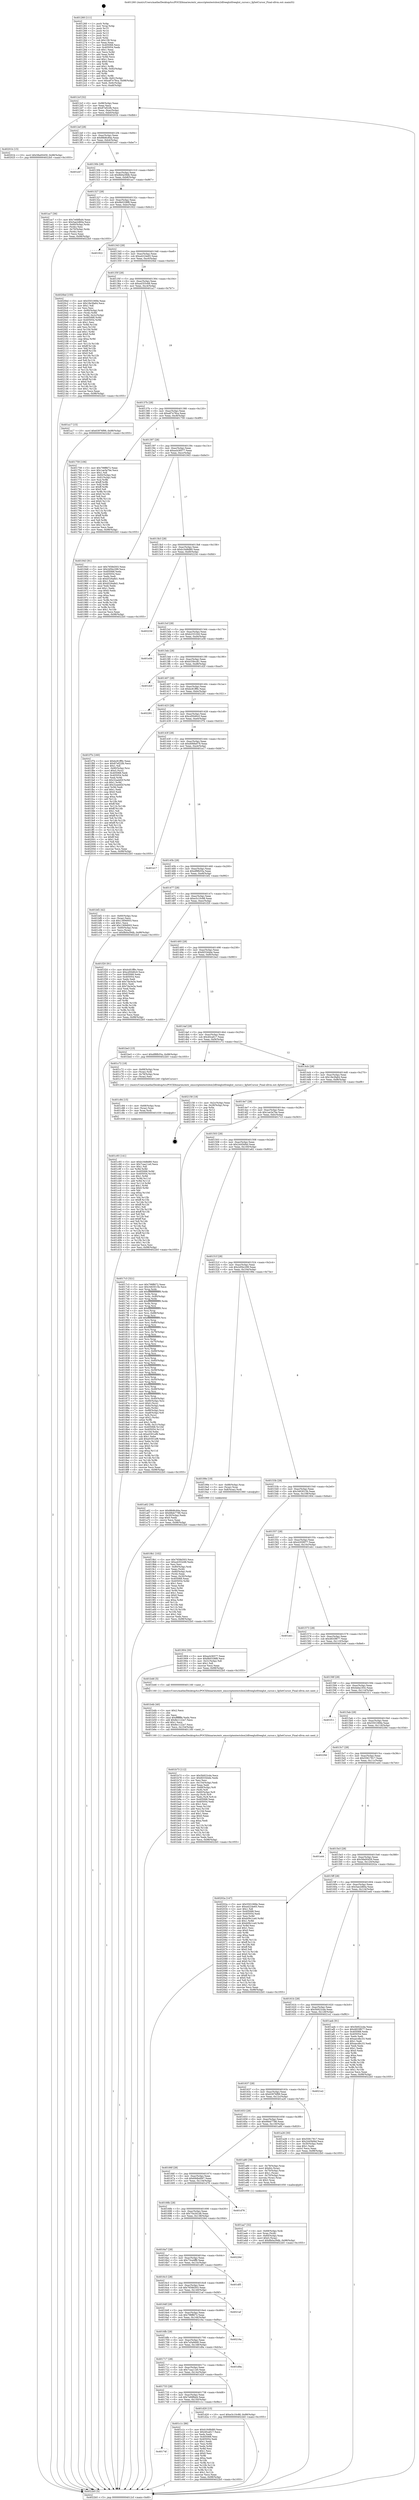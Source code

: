 digraph "0x401260" {
  label = "0x401260 (/mnt/c/Users/mathe/Desktop/tcc/POCII/binaries/extr_emscriptentestsbox2dfreeglutfreeglut_cursor.c_fgSetCursor_Final-ollvm.out::main(0))"
  labelloc = "t"
  node[shape=record]

  Entry [label="",width=0.3,height=0.3,shape=circle,fillcolor=black,style=filled]
  "0x4012cf" [label="{
     0x4012cf [32]\l
     | [instrs]\l
     &nbsp;&nbsp;0x4012cf \<+6\>: mov -0x98(%rbp),%eax\l
     &nbsp;&nbsp;0x4012d5 \<+2\>: mov %eax,%ecx\l
     &nbsp;&nbsp;0x4012d7 \<+6\>: sub $0x87ef22fb,%ecx\l
     &nbsp;&nbsp;0x4012dd \<+6\>: mov %eax,-0xac(%rbp)\l
     &nbsp;&nbsp;0x4012e3 \<+6\>: mov %ecx,-0xb0(%rbp)\l
     &nbsp;&nbsp;0x4012e9 \<+6\>: je 000000000040201b \<main+0xdbb\>\l
  }"]
  "0x40201b" [label="{
     0x40201b [15]\l
     | [instrs]\l
     &nbsp;&nbsp;0x40201b \<+10\>: movl $0x58a00459,-0x98(%rbp)\l
     &nbsp;&nbsp;0x402025 \<+5\>: jmp 00000000004022b5 \<main+0x1055\>\l
  }"]
  "0x4012ef" [label="{
     0x4012ef [28]\l
     | [instrs]\l
     &nbsp;&nbsp;0x4012ef \<+5\>: jmp 00000000004012f4 \<main+0x94\>\l
     &nbsp;&nbsp;0x4012f4 \<+6\>: mov -0xac(%rbp),%eax\l
     &nbsp;&nbsp;0x4012fa \<+5\>: sub $0x88d6c84a,%eax\l
     &nbsp;&nbsp;0x4012ff \<+6\>: mov %eax,-0xb4(%rbp)\l
     &nbsp;&nbsp;0x401305 \<+6\>: je 0000000000401e47 \<main+0xbe7\>\l
  }"]
  Exit [label="",width=0.3,height=0.3,shape=circle,fillcolor=black,style=filled,peripheries=2]
  "0x401e47" [label="{
     0x401e47\l
  }", style=dashed]
  "0x40130b" [label="{
     0x40130b [28]\l
     | [instrs]\l
     &nbsp;&nbsp;0x40130b \<+5\>: jmp 0000000000401310 \<main+0xb0\>\l
     &nbsp;&nbsp;0x401310 \<+6\>: mov -0xac(%rbp),%eax\l
     &nbsp;&nbsp;0x401316 \<+5\>: sub $0x8b0a39db,%eax\l
     &nbsp;&nbsp;0x40131b \<+6\>: mov %eax,-0xb8(%rbp)\l
     &nbsp;&nbsp;0x401321 \<+6\>: je 0000000000401ac7 \<main+0x867\>\l
  }"]
  "0x401c93" [label="{
     0x401c93 [141]\l
     | [instrs]\l
     &nbsp;&nbsp;0x401c93 \<+5\>: mov $0xb16d8d80,%esi\l
     &nbsp;&nbsp;0x401c98 \<+5\>: mov $0x7caa11e0,%ecx\l
     &nbsp;&nbsp;0x401c9d \<+2\>: mov $0x1,%dl\l
     &nbsp;&nbsp;0x401c9f \<+3\>: xor %r8d,%r8d\l
     &nbsp;&nbsp;0x401ca2 \<+8\>: mov 0x405068,%r9d\l
     &nbsp;&nbsp;0x401caa \<+8\>: mov 0x405054,%r10d\l
     &nbsp;&nbsp;0x401cb2 \<+4\>: sub $0x1,%r8d\l
     &nbsp;&nbsp;0x401cb6 \<+3\>: mov %r9d,%r11d\l
     &nbsp;&nbsp;0x401cb9 \<+3\>: add %r8d,%r11d\l
     &nbsp;&nbsp;0x401cbc \<+4\>: imul %r11d,%r9d\l
     &nbsp;&nbsp;0x401cc0 \<+4\>: and $0x1,%r9d\l
     &nbsp;&nbsp;0x401cc4 \<+4\>: cmp $0x0,%r9d\l
     &nbsp;&nbsp;0x401cc8 \<+3\>: sete %bl\l
     &nbsp;&nbsp;0x401ccb \<+4\>: cmp $0xa,%r10d\l
     &nbsp;&nbsp;0x401ccf \<+4\>: setl %r14b\l
     &nbsp;&nbsp;0x401cd3 \<+3\>: mov %bl,%r15b\l
     &nbsp;&nbsp;0x401cd6 \<+4\>: xor $0xff,%r15b\l
     &nbsp;&nbsp;0x401cda \<+3\>: mov %r14b,%r12b\l
     &nbsp;&nbsp;0x401cdd \<+4\>: xor $0xff,%r12b\l
     &nbsp;&nbsp;0x401ce1 \<+3\>: xor $0x1,%dl\l
     &nbsp;&nbsp;0x401ce4 \<+3\>: mov %r15b,%r13b\l
     &nbsp;&nbsp;0x401ce7 \<+4\>: and $0xff,%r13b\l
     &nbsp;&nbsp;0x401ceb \<+2\>: and %dl,%bl\l
     &nbsp;&nbsp;0x401ced \<+3\>: mov %r12b,%al\l
     &nbsp;&nbsp;0x401cf0 \<+2\>: and $0xff,%al\l
     &nbsp;&nbsp;0x401cf2 \<+3\>: and %dl,%r14b\l
     &nbsp;&nbsp;0x401cf5 \<+3\>: or %bl,%r13b\l
     &nbsp;&nbsp;0x401cf8 \<+3\>: or %r14b,%al\l
     &nbsp;&nbsp;0x401cfb \<+3\>: xor %al,%r13b\l
     &nbsp;&nbsp;0x401cfe \<+3\>: or %r12b,%r15b\l
     &nbsp;&nbsp;0x401d01 \<+4\>: xor $0xff,%r15b\l
     &nbsp;&nbsp;0x401d05 \<+3\>: or $0x1,%dl\l
     &nbsp;&nbsp;0x401d08 \<+3\>: and %dl,%r15b\l
     &nbsp;&nbsp;0x401d0b \<+3\>: or %r15b,%r13b\l
     &nbsp;&nbsp;0x401d0e \<+4\>: test $0x1,%r13b\l
     &nbsp;&nbsp;0x401d12 \<+3\>: cmovne %ecx,%esi\l
     &nbsp;&nbsp;0x401d15 \<+6\>: mov %esi,-0x98(%rbp)\l
     &nbsp;&nbsp;0x401d1b \<+5\>: jmp 00000000004022b5 \<main+0x1055\>\l
  }"]
  "0x401ac7" [label="{
     0x401ac7 [36]\l
     | [instrs]\l
     &nbsp;&nbsp;0x401ac7 \<+5\>: mov $0x7e68fbd4,%eax\l
     &nbsp;&nbsp;0x401acc \<+5\>: mov $0x5ae2d60a,%ecx\l
     &nbsp;&nbsp;0x401ad1 \<+4\>: mov -0x60(%rbp),%rdx\l
     &nbsp;&nbsp;0x401ad5 \<+2\>: mov (%rdx),%esi\l
     &nbsp;&nbsp;0x401ad7 \<+4\>: mov -0x70(%rbp),%rdx\l
     &nbsp;&nbsp;0x401adb \<+2\>: cmp (%rdx),%esi\l
     &nbsp;&nbsp;0x401add \<+3\>: cmovl %ecx,%eax\l
     &nbsp;&nbsp;0x401ae0 \<+6\>: mov %eax,-0x98(%rbp)\l
     &nbsp;&nbsp;0x401ae6 \<+5\>: jmp 00000000004022b5 \<main+0x1055\>\l
  }"]
  "0x401327" [label="{
     0x401327 [28]\l
     | [instrs]\l
     &nbsp;&nbsp;0x401327 \<+5\>: jmp 000000000040132c \<main+0xcc\>\l
     &nbsp;&nbsp;0x40132c \<+6\>: mov -0xac(%rbp),%eax\l
     &nbsp;&nbsp;0x401332 \<+5\>: sub $0x9b0338f8,%eax\l
     &nbsp;&nbsp;0x401337 \<+6\>: mov %eax,-0xbc(%rbp)\l
     &nbsp;&nbsp;0x40133d \<+6\>: je 0000000000401922 \<main+0x6c2\>\l
  }"]
  "0x401c84" [label="{
     0x401c84 [15]\l
     | [instrs]\l
     &nbsp;&nbsp;0x401c84 \<+4\>: mov -0x68(%rbp),%rax\l
     &nbsp;&nbsp;0x401c88 \<+3\>: mov (%rax),%rax\l
     &nbsp;&nbsp;0x401c8b \<+3\>: mov %rax,%rdi\l
     &nbsp;&nbsp;0x401c8e \<+5\>: call 0000000000401030 \<free@plt\>\l
     | [calls]\l
     &nbsp;&nbsp;0x401030 \{1\} (unknown)\l
  }"]
  "0x401922" [label="{
     0x401922\l
  }", style=dashed]
  "0x401343" [label="{
     0x401343 [28]\l
     | [instrs]\l
     &nbsp;&nbsp;0x401343 \<+5\>: jmp 0000000000401348 \<main+0xe8\>\l
     &nbsp;&nbsp;0x401348 \<+6\>: mov -0xac(%rbp),%eax\l
     &nbsp;&nbsp;0x40134e \<+5\>: sub $0xa4224e65,%eax\l
     &nbsp;&nbsp;0x401353 \<+6\>: mov %eax,-0xc0(%rbp)\l
     &nbsp;&nbsp;0x401359 \<+6\>: je 00000000004020bd \<main+0xe5d\>\l
  }"]
  "0x40174f" [label="{
     0x40174f\l
  }", style=dashed]
  "0x4020bd" [label="{
     0x4020bd [155]\l
     | [instrs]\l
     &nbsp;&nbsp;0x4020bd \<+5\>: mov $0x5501069e,%eax\l
     &nbsp;&nbsp;0x4020c2 \<+5\>: mov $0x18e3fa64,%ecx\l
     &nbsp;&nbsp;0x4020c7 \<+2\>: mov $0x1,%dl\l
     &nbsp;&nbsp;0x4020c9 \<+2\>: xor %esi,%esi\l
     &nbsp;&nbsp;0x4020cb \<+7\>: mov -0x90(%rbp),%rdi\l
     &nbsp;&nbsp;0x4020d2 \<+3\>: mov (%rdi),%r8d\l
     &nbsp;&nbsp;0x4020d5 \<+4\>: mov %r8d,-0x2c(%rbp)\l
     &nbsp;&nbsp;0x4020d9 \<+8\>: mov 0x405068,%r8d\l
     &nbsp;&nbsp;0x4020e1 \<+8\>: mov 0x405054,%r9d\l
     &nbsp;&nbsp;0x4020e9 \<+3\>: sub $0x1,%esi\l
     &nbsp;&nbsp;0x4020ec \<+3\>: mov %r8d,%r10d\l
     &nbsp;&nbsp;0x4020ef \<+3\>: add %esi,%r10d\l
     &nbsp;&nbsp;0x4020f2 \<+4\>: imul %r10d,%r8d\l
     &nbsp;&nbsp;0x4020f6 \<+4\>: and $0x1,%r8d\l
     &nbsp;&nbsp;0x4020fa \<+4\>: cmp $0x0,%r8d\l
     &nbsp;&nbsp;0x4020fe \<+4\>: sete %r11b\l
     &nbsp;&nbsp;0x402102 \<+4\>: cmp $0xa,%r9d\l
     &nbsp;&nbsp;0x402106 \<+3\>: setl %bl\l
     &nbsp;&nbsp;0x402109 \<+3\>: mov %r11b,%r14b\l
     &nbsp;&nbsp;0x40210c \<+4\>: xor $0xff,%r14b\l
     &nbsp;&nbsp;0x402110 \<+3\>: mov %bl,%r15b\l
     &nbsp;&nbsp;0x402113 \<+4\>: xor $0xff,%r15b\l
     &nbsp;&nbsp;0x402117 \<+3\>: xor $0x0,%dl\l
     &nbsp;&nbsp;0x40211a \<+3\>: mov %r14b,%r12b\l
     &nbsp;&nbsp;0x40211d \<+4\>: and $0x0,%r12b\l
     &nbsp;&nbsp;0x402121 \<+3\>: and %dl,%r11b\l
     &nbsp;&nbsp;0x402124 \<+3\>: mov %r15b,%r13b\l
     &nbsp;&nbsp;0x402127 \<+4\>: and $0x0,%r13b\l
     &nbsp;&nbsp;0x40212b \<+2\>: and %dl,%bl\l
     &nbsp;&nbsp;0x40212d \<+3\>: or %r11b,%r12b\l
     &nbsp;&nbsp;0x402130 \<+3\>: or %bl,%r13b\l
     &nbsp;&nbsp;0x402133 \<+3\>: xor %r13b,%r12b\l
     &nbsp;&nbsp;0x402136 \<+3\>: or %r15b,%r14b\l
     &nbsp;&nbsp;0x402139 \<+4\>: xor $0xff,%r14b\l
     &nbsp;&nbsp;0x40213d \<+3\>: or $0x0,%dl\l
     &nbsp;&nbsp;0x402140 \<+3\>: and %dl,%r14b\l
     &nbsp;&nbsp;0x402143 \<+3\>: or %r14b,%r12b\l
     &nbsp;&nbsp;0x402146 \<+4\>: test $0x1,%r12b\l
     &nbsp;&nbsp;0x40214a \<+3\>: cmovne %ecx,%eax\l
     &nbsp;&nbsp;0x40214d \<+6\>: mov %eax,-0x98(%rbp)\l
     &nbsp;&nbsp;0x402153 \<+5\>: jmp 00000000004022b5 \<main+0x1055\>\l
  }"]
  "0x40135f" [label="{
     0x40135f [28]\l
     | [instrs]\l
     &nbsp;&nbsp;0x40135f \<+5\>: jmp 0000000000401364 \<main+0x104\>\l
     &nbsp;&nbsp;0x401364 \<+6\>: mov -0xac(%rbp),%eax\l
     &nbsp;&nbsp;0x40136a \<+5\>: sub $0xa4353c68,%eax\l
     &nbsp;&nbsp;0x40136f \<+6\>: mov %eax,-0xc4(%rbp)\l
     &nbsp;&nbsp;0x401375 \<+6\>: je 0000000000401a17 \<main+0x7b7\>\l
  }"]
  "0x401c1c" [label="{
     0x401c1c [86]\l
     | [instrs]\l
     &nbsp;&nbsp;0x401c1c \<+5\>: mov $0xb16d8d80,%eax\l
     &nbsp;&nbsp;0x401c21 \<+5\>: mov $0x40ca617,%ecx\l
     &nbsp;&nbsp;0x401c26 \<+2\>: xor %edx,%edx\l
     &nbsp;&nbsp;0x401c28 \<+7\>: mov 0x405068,%esi\l
     &nbsp;&nbsp;0x401c2f \<+7\>: mov 0x405054,%edi\l
     &nbsp;&nbsp;0x401c36 \<+3\>: sub $0x1,%edx\l
     &nbsp;&nbsp;0x401c39 \<+3\>: mov %esi,%r8d\l
     &nbsp;&nbsp;0x401c3c \<+3\>: add %edx,%r8d\l
     &nbsp;&nbsp;0x401c3f \<+4\>: imul %r8d,%esi\l
     &nbsp;&nbsp;0x401c43 \<+3\>: and $0x1,%esi\l
     &nbsp;&nbsp;0x401c46 \<+3\>: cmp $0x0,%esi\l
     &nbsp;&nbsp;0x401c49 \<+4\>: sete %r9b\l
     &nbsp;&nbsp;0x401c4d \<+3\>: cmp $0xa,%edi\l
     &nbsp;&nbsp;0x401c50 \<+4\>: setl %r10b\l
     &nbsp;&nbsp;0x401c54 \<+3\>: mov %r9b,%r11b\l
     &nbsp;&nbsp;0x401c57 \<+3\>: and %r10b,%r11b\l
     &nbsp;&nbsp;0x401c5a \<+3\>: xor %r10b,%r9b\l
     &nbsp;&nbsp;0x401c5d \<+3\>: or %r9b,%r11b\l
     &nbsp;&nbsp;0x401c60 \<+4\>: test $0x1,%r11b\l
     &nbsp;&nbsp;0x401c64 \<+3\>: cmovne %ecx,%eax\l
     &nbsp;&nbsp;0x401c67 \<+6\>: mov %eax,-0x98(%rbp)\l
     &nbsp;&nbsp;0x401c6d \<+5\>: jmp 00000000004022b5 \<main+0x1055\>\l
  }"]
  "0x401a17" [label="{
     0x401a17 [15]\l
     | [instrs]\l
     &nbsp;&nbsp;0x401a17 \<+10\>: movl $0x63976f99,-0x98(%rbp)\l
     &nbsp;&nbsp;0x401a21 \<+5\>: jmp 00000000004022b5 \<main+0x1055\>\l
  }"]
  "0x40137b" [label="{
     0x40137b [28]\l
     | [instrs]\l
     &nbsp;&nbsp;0x40137b \<+5\>: jmp 0000000000401380 \<main+0x120\>\l
     &nbsp;&nbsp;0x401380 \<+6\>: mov -0xac(%rbp),%eax\l
     &nbsp;&nbsp;0x401386 \<+5\>: sub $0xa87e78ca,%eax\l
     &nbsp;&nbsp;0x40138b \<+6\>: mov %eax,-0xc8(%rbp)\l
     &nbsp;&nbsp;0x401391 \<+6\>: je 0000000000401759 \<main+0x4f9\>\l
  }"]
  "0x401733" [label="{
     0x401733 [28]\l
     | [instrs]\l
     &nbsp;&nbsp;0x401733 \<+5\>: jmp 0000000000401738 \<main+0x4d8\>\l
     &nbsp;&nbsp;0x401738 \<+6\>: mov -0xac(%rbp),%eax\l
     &nbsp;&nbsp;0x40173e \<+5\>: sub $0x7e68fbd4,%eax\l
     &nbsp;&nbsp;0x401743 \<+6\>: mov %eax,-0x150(%rbp)\l
     &nbsp;&nbsp;0x401749 \<+6\>: je 0000000000401c1c \<main+0x9bc\>\l
  }"]
  "0x401759" [label="{
     0x401759 [106]\l
     | [instrs]\l
     &nbsp;&nbsp;0x401759 \<+5\>: mov $0x798ffd72,%eax\l
     &nbsp;&nbsp;0x40175e \<+5\>: mov $0x1ae3a7be,%ecx\l
     &nbsp;&nbsp;0x401763 \<+2\>: mov $0x1,%dl\l
     &nbsp;&nbsp;0x401765 \<+7\>: mov -0x92(%rbp),%sil\l
     &nbsp;&nbsp;0x40176c \<+7\>: mov -0x91(%rbp),%dil\l
     &nbsp;&nbsp;0x401773 \<+3\>: mov %sil,%r8b\l
     &nbsp;&nbsp;0x401776 \<+4\>: xor $0xff,%r8b\l
     &nbsp;&nbsp;0x40177a \<+3\>: mov %dil,%r9b\l
     &nbsp;&nbsp;0x40177d \<+4\>: xor $0xff,%r9b\l
     &nbsp;&nbsp;0x401781 \<+3\>: xor $0x0,%dl\l
     &nbsp;&nbsp;0x401784 \<+3\>: mov %r8b,%r10b\l
     &nbsp;&nbsp;0x401787 \<+4\>: and $0x0,%r10b\l
     &nbsp;&nbsp;0x40178b \<+3\>: and %dl,%sil\l
     &nbsp;&nbsp;0x40178e \<+3\>: mov %r9b,%r11b\l
     &nbsp;&nbsp;0x401791 \<+4\>: and $0x0,%r11b\l
     &nbsp;&nbsp;0x401795 \<+3\>: and %dl,%dil\l
     &nbsp;&nbsp;0x401798 \<+3\>: or %sil,%r10b\l
     &nbsp;&nbsp;0x40179b \<+3\>: or %dil,%r11b\l
     &nbsp;&nbsp;0x40179e \<+3\>: xor %r11b,%r10b\l
     &nbsp;&nbsp;0x4017a1 \<+3\>: or %r9b,%r8b\l
     &nbsp;&nbsp;0x4017a4 \<+4\>: xor $0xff,%r8b\l
     &nbsp;&nbsp;0x4017a8 \<+3\>: or $0x0,%dl\l
     &nbsp;&nbsp;0x4017ab \<+3\>: and %dl,%r8b\l
     &nbsp;&nbsp;0x4017ae \<+3\>: or %r8b,%r10b\l
     &nbsp;&nbsp;0x4017b1 \<+4\>: test $0x1,%r10b\l
     &nbsp;&nbsp;0x4017b5 \<+3\>: cmovne %ecx,%eax\l
     &nbsp;&nbsp;0x4017b8 \<+6\>: mov %eax,-0x98(%rbp)\l
     &nbsp;&nbsp;0x4017be \<+5\>: jmp 00000000004022b5 \<main+0x1055\>\l
  }"]
  "0x401397" [label="{
     0x401397 [28]\l
     | [instrs]\l
     &nbsp;&nbsp;0x401397 \<+5\>: jmp 000000000040139c \<main+0x13c\>\l
     &nbsp;&nbsp;0x40139c \<+6\>: mov -0xac(%rbp),%eax\l
     &nbsp;&nbsp;0x4013a2 \<+5\>: sub $0xacb36577,%eax\l
     &nbsp;&nbsp;0x4013a7 \<+6\>: mov %eax,-0xcc(%rbp)\l
     &nbsp;&nbsp;0x4013ad \<+6\>: je 0000000000401943 \<main+0x6e3\>\l
  }"]
  "0x4022b5" [label="{
     0x4022b5 [5]\l
     | [instrs]\l
     &nbsp;&nbsp;0x4022b5 \<+5\>: jmp 00000000004012cf \<main+0x6f\>\l
  }"]
  "0x401260" [label="{
     0x401260 [111]\l
     | [instrs]\l
     &nbsp;&nbsp;0x401260 \<+1\>: push %rbp\l
     &nbsp;&nbsp;0x401261 \<+3\>: mov %rsp,%rbp\l
     &nbsp;&nbsp;0x401264 \<+2\>: push %r15\l
     &nbsp;&nbsp;0x401266 \<+2\>: push %r14\l
     &nbsp;&nbsp;0x401268 \<+2\>: push %r13\l
     &nbsp;&nbsp;0x40126a \<+2\>: push %r12\l
     &nbsp;&nbsp;0x40126c \<+1\>: push %rbx\l
     &nbsp;&nbsp;0x40126d \<+7\>: sub $0x158,%rsp\l
     &nbsp;&nbsp;0x401274 \<+2\>: xor %eax,%eax\l
     &nbsp;&nbsp;0x401276 \<+7\>: mov 0x405068,%ecx\l
     &nbsp;&nbsp;0x40127d \<+7\>: mov 0x405054,%edx\l
     &nbsp;&nbsp;0x401284 \<+3\>: sub $0x1,%eax\l
     &nbsp;&nbsp;0x401287 \<+3\>: mov %ecx,%r8d\l
     &nbsp;&nbsp;0x40128a \<+3\>: add %eax,%r8d\l
     &nbsp;&nbsp;0x40128d \<+4\>: imul %r8d,%ecx\l
     &nbsp;&nbsp;0x401291 \<+3\>: and $0x1,%ecx\l
     &nbsp;&nbsp;0x401294 \<+3\>: cmp $0x0,%ecx\l
     &nbsp;&nbsp;0x401297 \<+4\>: sete %r9b\l
     &nbsp;&nbsp;0x40129b \<+4\>: and $0x1,%r9b\l
     &nbsp;&nbsp;0x40129f \<+7\>: mov %r9b,-0x92(%rbp)\l
     &nbsp;&nbsp;0x4012a6 \<+3\>: cmp $0xa,%edx\l
     &nbsp;&nbsp;0x4012a9 \<+4\>: setl %r9b\l
     &nbsp;&nbsp;0x4012ad \<+4\>: and $0x1,%r9b\l
     &nbsp;&nbsp;0x4012b1 \<+7\>: mov %r9b,-0x91(%rbp)\l
     &nbsp;&nbsp;0x4012b8 \<+10\>: movl $0xa87e78ca,-0x98(%rbp)\l
     &nbsp;&nbsp;0x4012c2 \<+6\>: mov %edi,-0x9c(%rbp)\l
     &nbsp;&nbsp;0x4012c8 \<+7\>: mov %rsi,-0xa8(%rbp)\l
  }"]
  "0x401d20" [label="{
     0x401d20 [15]\l
     | [instrs]\l
     &nbsp;&nbsp;0x401d20 \<+10\>: movl $0xe3c10c88,-0x98(%rbp)\l
     &nbsp;&nbsp;0x401d2a \<+5\>: jmp 00000000004022b5 \<main+0x1055\>\l
  }"]
  "0x401943" [label="{
     0x401943 [91]\l
     | [instrs]\l
     &nbsp;&nbsp;0x401943 \<+5\>: mov $0x7658d303,%eax\l
     &nbsp;&nbsp;0x401948 \<+5\>: mov $0x2d5bc299,%ecx\l
     &nbsp;&nbsp;0x40194d \<+7\>: mov 0x405068,%edx\l
     &nbsp;&nbsp;0x401954 \<+7\>: mov 0x405054,%esi\l
     &nbsp;&nbsp;0x40195b \<+2\>: mov %edx,%edi\l
     &nbsp;&nbsp;0x40195d \<+6\>: sub $0xb526a8d1,%edi\l
     &nbsp;&nbsp;0x401963 \<+3\>: sub $0x1,%edi\l
     &nbsp;&nbsp;0x401966 \<+6\>: add $0xb526a8d1,%edi\l
     &nbsp;&nbsp;0x40196c \<+3\>: imul %edi,%edx\l
     &nbsp;&nbsp;0x40196f \<+3\>: and $0x1,%edx\l
     &nbsp;&nbsp;0x401972 \<+3\>: cmp $0x0,%edx\l
     &nbsp;&nbsp;0x401975 \<+4\>: sete %r8b\l
     &nbsp;&nbsp;0x401979 \<+3\>: cmp $0xa,%esi\l
     &nbsp;&nbsp;0x40197c \<+4\>: setl %r9b\l
     &nbsp;&nbsp;0x401980 \<+3\>: mov %r8b,%r10b\l
     &nbsp;&nbsp;0x401983 \<+3\>: and %r9b,%r10b\l
     &nbsp;&nbsp;0x401986 \<+3\>: xor %r9b,%r8b\l
     &nbsp;&nbsp;0x401989 \<+3\>: or %r8b,%r10b\l
     &nbsp;&nbsp;0x40198c \<+4\>: test $0x1,%r10b\l
     &nbsp;&nbsp;0x401990 \<+3\>: cmovne %ecx,%eax\l
     &nbsp;&nbsp;0x401993 \<+6\>: mov %eax,-0x98(%rbp)\l
     &nbsp;&nbsp;0x401999 \<+5\>: jmp 00000000004022b5 \<main+0x1055\>\l
  }"]
  "0x4013b3" [label="{
     0x4013b3 [28]\l
     | [instrs]\l
     &nbsp;&nbsp;0x4013b3 \<+5\>: jmp 00000000004013b8 \<main+0x158\>\l
     &nbsp;&nbsp;0x4013b8 \<+6\>: mov -0xac(%rbp),%eax\l
     &nbsp;&nbsp;0x4013be \<+5\>: sub $0xb16d8d80,%eax\l
     &nbsp;&nbsp;0x4013c3 \<+6\>: mov %eax,-0xd0(%rbp)\l
     &nbsp;&nbsp;0x4013c9 \<+6\>: je 000000000040223d \<main+0xfdd\>\l
  }"]
  "0x401717" [label="{
     0x401717 [28]\l
     | [instrs]\l
     &nbsp;&nbsp;0x401717 \<+5\>: jmp 000000000040171c \<main+0x4bc\>\l
     &nbsp;&nbsp;0x40171c \<+6\>: mov -0xac(%rbp),%eax\l
     &nbsp;&nbsp;0x401722 \<+5\>: sub $0x7caa11e0,%eax\l
     &nbsp;&nbsp;0x401727 \<+6\>: mov %eax,-0x14c(%rbp)\l
     &nbsp;&nbsp;0x40172d \<+6\>: je 0000000000401d20 \<main+0xac0\>\l
  }"]
  "0x40223d" [label="{
     0x40223d\l
  }", style=dashed]
  "0x4013cf" [label="{
     0x4013cf [28]\l
     | [instrs]\l
     &nbsp;&nbsp;0x4013cf \<+5\>: jmp 00000000004013d4 \<main+0x174\>\l
     &nbsp;&nbsp;0x4013d4 \<+6\>: mov -0xac(%rbp),%eax\l
     &nbsp;&nbsp;0x4013da \<+5\>: sub $0xb2331fc6,%eax\l
     &nbsp;&nbsp;0x4013df \<+6\>: mov %eax,-0xd4(%rbp)\l
     &nbsp;&nbsp;0x4013e5 \<+6\>: je 0000000000401e56 \<main+0xbf6\>\l
  }"]
  "0x401d9a" [label="{
     0x401d9a\l
  }", style=dashed]
  "0x401e56" [label="{
     0x401e56\l
  }", style=dashed]
  "0x4013eb" [label="{
     0x4013eb [28]\l
     | [instrs]\l
     &nbsp;&nbsp;0x4013eb \<+5\>: jmp 00000000004013f0 \<main+0x190\>\l
     &nbsp;&nbsp;0x4013f0 \<+6\>: mov -0xac(%rbp),%eax\l
     &nbsp;&nbsp;0x4013f6 \<+5\>: sub $0xb339cc81,%eax\l
     &nbsp;&nbsp;0x4013fb \<+6\>: mov %eax,-0xd8(%rbp)\l
     &nbsp;&nbsp;0x401401 \<+6\>: je 0000000000401d2f \<main+0xacf\>\l
  }"]
  "0x4016fb" [label="{
     0x4016fb [28]\l
     | [instrs]\l
     &nbsp;&nbsp;0x4016fb \<+5\>: jmp 0000000000401700 \<main+0x4a0\>\l
     &nbsp;&nbsp;0x401700 \<+6\>: mov -0xac(%rbp),%eax\l
     &nbsp;&nbsp;0x401706 \<+5\>: sub $0x7a5a9dd0,%eax\l
     &nbsp;&nbsp;0x40170b \<+6\>: mov %eax,-0x148(%rbp)\l
     &nbsp;&nbsp;0x401711 \<+6\>: je 0000000000401d9a \<main+0xb3a\>\l
  }"]
  "0x401d2f" [label="{
     0x401d2f\l
  }", style=dashed]
  "0x401407" [label="{
     0x401407 [28]\l
     | [instrs]\l
     &nbsp;&nbsp;0x401407 \<+5\>: jmp 000000000040140c \<main+0x1ac\>\l
     &nbsp;&nbsp;0x40140c \<+6\>: mov -0xac(%rbp),%eax\l
     &nbsp;&nbsp;0x401412 \<+5\>: sub $0xbc81ff9c,%eax\l
     &nbsp;&nbsp;0x401417 \<+6\>: mov %eax,-0xdc(%rbp)\l
     &nbsp;&nbsp;0x40141d \<+6\>: je 0000000000402281 \<main+0x1021\>\l
  }"]
  "0x40216a" [label="{
     0x40216a\l
  }", style=dashed]
  "0x402281" [label="{
     0x402281\l
  }", style=dashed]
  "0x401423" [label="{
     0x401423 [28]\l
     | [instrs]\l
     &nbsp;&nbsp;0x401423 \<+5\>: jmp 0000000000401428 \<main+0x1c8\>\l
     &nbsp;&nbsp;0x401428 \<+6\>: mov -0xac(%rbp),%eax\l
     &nbsp;&nbsp;0x40142e \<+5\>: sub $0xcd50d0c0,%eax\l
     &nbsp;&nbsp;0x401433 \<+6\>: mov %eax,-0xe0(%rbp)\l
     &nbsp;&nbsp;0x401439 \<+6\>: je 0000000000401f7b \<main+0xd1b\>\l
  }"]
  "0x4016df" [label="{
     0x4016df [28]\l
     | [instrs]\l
     &nbsp;&nbsp;0x4016df \<+5\>: jmp 00000000004016e4 \<main+0x484\>\l
     &nbsp;&nbsp;0x4016e4 \<+6\>: mov -0xac(%rbp),%eax\l
     &nbsp;&nbsp;0x4016ea \<+5\>: sub $0x798ffd72,%eax\l
     &nbsp;&nbsp;0x4016ef \<+6\>: mov %eax,-0x144(%rbp)\l
     &nbsp;&nbsp;0x4016f5 \<+6\>: je 000000000040216a \<main+0xf0a\>\l
  }"]
  "0x401f7b" [label="{
     0x401f7b [160]\l
     | [instrs]\l
     &nbsp;&nbsp;0x401f7b \<+5\>: mov $0xbc81ff9c,%eax\l
     &nbsp;&nbsp;0x401f80 \<+5\>: mov $0x87ef22fb,%ecx\l
     &nbsp;&nbsp;0x401f85 \<+2\>: mov $0x1,%dl\l
     &nbsp;&nbsp;0x401f87 \<+7\>: mov -0x90(%rbp),%rsi\l
     &nbsp;&nbsp;0x401f8e \<+6\>: movl $0x0,(%rsi)\l
     &nbsp;&nbsp;0x401f94 \<+7\>: mov 0x405068,%edi\l
     &nbsp;&nbsp;0x401f9b \<+8\>: mov 0x405054,%r8d\l
     &nbsp;&nbsp;0x401fa3 \<+3\>: mov %edi,%r9d\l
     &nbsp;&nbsp;0x401fa6 \<+7\>: sub $0x32aebf2f,%r9d\l
     &nbsp;&nbsp;0x401fad \<+4\>: sub $0x1,%r9d\l
     &nbsp;&nbsp;0x401fb1 \<+7\>: add $0x32aebf2f,%r9d\l
     &nbsp;&nbsp;0x401fb8 \<+4\>: imul %r9d,%edi\l
     &nbsp;&nbsp;0x401fbc \<+3\>: and $0x1,%edi\l
     &nbsp;&nbsp;0x401fbf \<+3\>: cmp $0x0,%edi\l
     &nbsp;&nbsp;0x401fc2 \<+4\>: sete %r10b\l
     &nbsp;&nbsp;0x401fc6 \<+4\>: cmp $0xa,%r8d\l
     &nbsp;&nbsp;0x401fca \<+4\>: setl %r11b\l
     &nbsp;&nbsp;0x401fce \<+3\>: mov %r10b,%bl\l
     &nbsp;&nbsp;0x401fd1 \<+3\>: xor $0xff,%bl\l
     &nbsp;&nbsp;0x401fd4 \<+3\>: mov %r11b,%r14b\l
     &nbsp;&nbsp;0x401fd7 \<+4\>: xor $0xff,%r14b\l
     &nbsp;&nbsp;0x401fdb \<+3\>: xor $0x1,%dl\l
     &nbsp;&nbsp;0x401fde \<+3\>: mov %bl,%r15b\l
     &nbsp;&nbsp;0x401fe1 \<+4\>: and $0xff,%r15b\l
     &nbsp;&nbsp;0x401fe5 \<+3\>: and %dl,%r10b\l
     &nbsp;&nbsp;0x401fe8 \<+3\>: mov %r14b,%r12b\l
     &nbsp;&nbsp;0x401feb \<+4\>: and $0xff,%r12b\l
     &nbsp;&nbsp;0x401fef \<+3\>: and %dl,%r11b\l
     &nbsp;&nbsp;0x401ff2 \<+3\>: or %r10b,%r15b\l
     &nbsp;&nbsp;0x401ff5 \<+3\>: or %r11b,%r12b\l
     &nbsp;&nbsp;0x401ff8 \<+3\>: xor %r12b,%r15b\l
     &nbsp;&nbsp;0x401ffb \<+3\>: or %r14b,%bl\l
     &nbsp;&nbsp;0x401ffe \<+3\>: xor $0xff,%bl\l
     &nbsp;&nbsp;0x402001 \<+3\>: or $0x1,%dl\l
     &nbsp;&nbsp;0x402004 \<+2\>: and %dl,%bl\l
     &nbsp;&nbsp;0x402006 \<+3\>: or %bl,%r15b\l
     &nbsp;&nbsp;0x402009 \<+4\>: test $0x1,%r15b\l
     &nbsp;&nbsp;0x40200d \<+3\>: cmovne %ecx,%eax\l
     &nbsp;&nbsp;0x402010 \<+6\>: mov %eax,-0x98(%rbp)\l
     &nbsp;&nbsp;0x402016 \<+5\>: jmp 00000000004022b5 \<main+0x1055\>\l
  }"]
  "0x40143f" [label="{
     0x40143f [28]\l
     | [instrs]\l
     &nbsp;&nbsp;0x40143f \<+5\>: jmp 0000000000401444 \<main+0x1e4\>\l
     &nbsp;&nbsp;0x401444 \<+6\>: mov -0xac(%rbp),%eax\l
     &nbsp;&nbsp;0x40144a \<+5\>: sub $0xd068a078,%eax\l
     &nbsp;&nbsp;0x40144f \<+6\>: mov %eax,-0xe4(%rbp)\l
     &nbsp;&nbsp;0x401455 \<+6\>: je 0000000000401e17 \<main+0xbb7\>\l
  }"]
  "0x4021af" [label="{
     0x4021af\l
  }", style=dashed]
  "0x401e17" [label="{
     0x401e17\l
  }", style=dashed]
  "0x40145b" [label="{
     0x40145b [28]\l
     | [instrs]\l
     &nbsp;&nbsp;0x40145b \<+5\>: jmp 0000000000401460 \<main+0x200\>\l
     &nbsp;&nbsp;0x401460 \<+6\>: mov -0xac(%rbp),%eax\l
     &nbsp;&nbsp;0x401466 \<+5\>: sub $0xdf8fb55a,%eax\l
     &nbsp;&nbsp;0x40146b \<+6\>: mov %eax,-0xe8(%rbp)\l
     &nbsp;&nbsp;0x401471 \<+6\>: je 0000000000401bf2 \<main+0x992\>\l
  }"]
  "0x4016c3" [label="{
     0x4016c3 [28]\l
     | [instrs]\l
     &nbsp;&nbsp;0x4016c3 \<+5\>: jmp 00000000004016c8 \<main+0x468\>\l
     &nbsp;&nbsp;0x4016c8 \<+6\>: mov -0xac(%rbp),%eax\l
     &nbsp;&nbsp;0x4016ce \<+5\>: sub $0x7658d303,%eax\l
     &nbsp;&nbsp;0x4016d3 \<+6\>: mov %eax,-0x140(%rbp)\l
     &nbsp;&nbsp;0x4016d9 \<+6\>: je 00000000004021af \<main+0xf4f\>\l
  }"]
  "0x401bf2" [label="{
     0x401bf2 [42]\l
     | [instrs]\l
     &nbsp;&nbsp;0x401bf2 \<+4\>: mov -0x60(%rbp),%rax\l
     &nbsp;&nbsp;0x401bf6 \<+2\>: mov (%rax),%ecx\l
     &nbsp;&nbsp;0x401bf8 \<+6\>: sub $0x1369d003,%ecx\l
     &nbsp;&nbsp;0x401bfe \<+3\>: add $0x1,%ecx\l
     &nbsp;&nbsp;0x401c01 \<+6\>: add $0x1369d003,%ecx\l
     &nbsp;&nbsp;0x401c07 \<+4\>: mov -0x60(%rbp),%rax\l
     &nbsp;&nbsp;0x401c0b \<+2\>: mov %ecx,(%rax)\l
     &nbsp;&nbsp;0x401c0d \<+10\>: movl $0x8b0a39db,-0x98(%rbp)\l
     &nbsp;&nbsp;0x401c17 \<+5\>: jmp 00000000004022b5 \<main+0x1055\>\l
  }"]
  "0x401477" [label="{
     0x401477 [28]\l
     | [instrs]\l
     &nbsp;&nbsp;0x401477 \<+5\>: jmp 000000000040147c \<main+0x21c\>\l
     &nbsp;&nbsp;0x40147c \<+6\>: mov -0xac(%rbp),%eax\l
     &nbsp;&nbsp;0x401482 \<+5\>: sub $0xe3c10c88,%eax\l
     &nbsp;&nbsp;0x401487 \<+6\>: mov %eax,-0xec(%rbp)\l
     &nbsp;&nbsp;0x40148d \<+6\>: je 0000000000401f20 \<main+0xcc0\>\l
  }"]
  "0x401df5" [label="{
     0x401df5\l
  }", style=dashed]
  "0x401f20" [label="{
     0x401f20 [91]\l
     | [instrs]\l
     &nbsp;&nbsp;0x401f20 \<+5\>: mov $0xbc81ff9c,%eax\l
     &nbsp;&nbsp;0x401f25 \<+5\>: mov $0xcd50d0c0,%ecx\l
     &nbsp;&nbsp;0x401f2a \<+7\>: mov 0x405068,%edx\l
     &nbsp;&nbsp;0x401f31 \<+7\>: mov 0x405054,%esi\l
     &nbsp;&nbsp;0x401f38 \<+2\>: mov %edx,%edi\l
     &nbsp;&nbsp;0x401f3a \<+6\>: add $0x7da3e3a,%edi\l
     &nbsp;&nbsp;0x401f40 \<+3\>: sub $0x1,%edi\l
     &nbsp;&nbsp;0x401f43 \<+6\>: sub $0x7da3e3a,%edi\l
     &nbsp;&nbsp;0x401f49 \<+3\>: imul %edi,%edx\l
     &nbsp;&nbsp;0x401f4c \<+3\>: and $0x1,%edx\l
     &nbsp;&nbsp;0x401f4f \<+3\>: cmp $0x0,%edx\l
     &nbsp;&nbsp;0x401f52 \<+4\>: sete %r8b\l
     &nbsp;&nbsp;0x401f56 \<+3\>: cmp $0xa,%esi\l
     &nbsp;&nbsp;0x401f59 \<+4\>: setl %r9b\l
     &nbsp;&nbsp;0x401f5d \<+3\>: mov %r8b,%r10b\l
     &nbsp;&nbsp;0x401f60 \<+3\>: and %r9b,%r10b\l
     &nbsp;&nbsp;0x401f63 \<+3\>: xor %r9b,%r8b\l
     &nbsp;&nbsp;0x401f66 \<+3\>: or %r8b,%r10b\l
     &nbsp;&nbsp;0x401f69 \<+4\>: test $0x1,%r10b\l
     &nbsp;&nbsp;0x401f6d \<+3\>: cmovne %ecx,%eax\l
     &nbsp;&nbsp;0x401f70 \<+6\>: mov %eax,-0x98(%rbp)\l
     &nbsp;&nbsp;0x401f76 \<+5\>: jmp 00000000004022b5 \<main+0x1055\>\l
  }"]
  "0x401493" [label="{
     0x401493 [28]\l
     | [instrs]\l
     &nbsp;&nbsp;0x401493 \<+5\>: jmp 0000000000401498 \<main+0x238\>\l
     &nbsp;&nbsp;0x401498 \<+6\>: mov -0xac(%rbp),%eax\l
     &nbsp;&nbsp;0x40149e \<+5\>: sub $0xfd3344de,%eax\l
     &nbsp;&nbsp;0x4014a3 \<+6\>: mov %eax,-0xf0(%rbp)\l
     &nbsp;&nbsp;0x4014a9 \<+6\>: je 0000000000401be3 \<main+0x983\>\l
  }"]
  "0x4016a7" [label="{
     0x4016a7 [28]\l
     | [instrs]\l
     &nbsp;&nbsp;0x4016a7 \<+5\>: jmp 00000000004016ac \<main+0x44c\>\l
     &nbsp;&nbsp;0x4016ac \<+6\>: mov -0xac(%rbp),%eax\l
     &nbsp;&nbsp;0x4016b2 \<+5\>: sub $0x73ce4ff6,%eax\l
     &nbsp;&nbsp;0x4016b7 \<+6\>: mov %eax,-0x13c(%rbp)\l
     &nbsp;&nbsp;0x4016bd \<+6\>: je 0000000000401df5 \<main+0xb95\>\l
  }"]
  "0x401be3" [label="{
     0x401be3 [15]\l
     | [instrs]\l
     &nbsp;&nbsp;0x401be3 \<+10\>: movl $0xdf8fb55a,-0x98(%rbp)\l
     &nbsp;&nbsp;0x401bed \<+5\>: jmp 00000000004022b5 \<main+0x1055\>\l
  }"]
  "0x4014af" [label="{
     0x4014af [28]\l
     | [instrs]\l
     &nbsp;&nbsp;0x4014af \<+5\>: jmp 00000000004014b4 \<main+0x254\>\l
     &nbsp;&nbsp;0x4014b4 \<+6\>: mov -0xac(%rbp),%eax\l
     &nbsp;&nbsp;0x4014ba \<+5\>: sub $0x40ca617,%eax\l
     &nbsp;&nbsp;0x4014bf \<+6\>: mov %eax,-0xf4(%rbp)\l
     &nbsp;&nbsp;0x4014c5 \<+6\>: je 0000000000401c72 \<main+0xa12\>\l
  }"]
  "0x40226d" [label="{
     0x40226d\l
  }", style=dashed]
  "0x401c72" [label="{
     0x401c72 [18]\l
     | [instrs]\l
     &nbsp;&nbsp;0x401c72 \<+4\>: mov -0x68(%rbp),%rax\l
     &nbsp;&nbsp;0x401c76 \<+3\>: mov (%rax),%rdi\l
     &nbsp;&nbsp;0x401c79 \<+4\>: mov -0x78(%rbp),%rax\l
     &nbsp;&nbsp;0x401c7d \<+2\>: mov (%rax),%esi\l
     &nbsp;&nbsp;0x401c7f \<+5\>: call 0000000000401240 \<fgSetCursor\>\l
     | [calls]\l
     &nbsp;&nbsp;0x401240 \{1\} (/mnt/c/Users/mathe/Desktop/tcc/POCII/binaries/extr_emscriptentestsbox2dfreeglutfreeglut_cursor.c_fgSetCursor_Final-ollvm.out::fgSetCursor)\l
  }"]
  "0x4014cb" [label="{
     0x4014cb [28]\l
     | [instrs]\l
     &nbsp;&nbsp;0x4014cb \<+5\>: jmp 00000000004014d0 \<main+0x270\>\l
     &nbsp;&nbsp;0x4014d0 \<+6\>: mov -0xac(%rbp),%eax\l
     &nbsp;&nbsp;0x4014d6 \<+5\>: sub $0x18e3fa64,%eax\l
     &nbsp;&nbsp;0x4014db \<+6\>: mov %eax,-0xf8(%rbp)\l
     &nbsp;&nbsp;0x4014e1 \<+6\>: je 0000000000402158 \<main+0xef8\>\l
  }"]
  "0x40168b" [label="{
     0x40168b [28]\l
     | [instrs]\l
     &nbsp;&nbsp;0x40168b \<+5\>: jmp 0000000000401690 \<main+0x430\>\l
     &nbsp;&nbsp;0x401690 \<+6\>: mov -0xac(%rbp),%eax\l
     &nbsp;&nbsp;0x401696 \<+5\>: sub $0x70a3d1d6,%eax\l
     &nbsp;&nbsp;0x40169b \<+6\>: mov %eax,-0x138(%rbp)\l
     &nbsp;&nbsp;0x4016a1 \<+6\>: je 000000000040226d \<main+0x100d\>\l
  }"]
  "0x402158" [label="{
     0x402158 [18]\l
     | [instrs]\l
     &nbsp;&nbsp;0x402158 \<+3\>: mov -0x2c(%rbp),%eax\l
     &nbsp;&nbsp;0x40215b \<+4\>: lea -0x28(%rbp),%rsp\l
     &nbsp;&nbsp;0x40215f \<+1\>: pop %rbx\l
     &nbsp;&nbsp;0x402160 \<+2\>: pop %r12\l
     &nbsp;&nbsp;0x402162 \<+2\>: pop %r13\l
     &nbsp;&nbsp;0x402164 \<+2\>: pop %r14\l
     &nbsp;&nbsp;0x402166 \<+2\>: pop %r15\l
     &nbsp;&nbsp;0x402168 \<+1\>: pop %rbp\l
     &nbsp;&nbsp;0x402169 \<+1\>: ret\l
  }"]
  "0x4014e7" [label="{
     0x4014e7 [28]\l
     | [instrs]\l
     &nbsp;&nbsp;0x4014e7 \<+5\>: jmp 00000000004014ec \<main+0x28c\>\l
     &nbsp;&nbsp;0x4014ec \<+6\>: mov -0xac(%rbp),%eax\l
     &nbsp;&nbsp;0x4014f2 \<+5\>: sub $0x1ae3a7be,%eax\l
     &nbsp;&nbsp;0x4014f7 \<+6\>: mov %eax,-0xfc(%rbp)\l
     &nbsp;&nbsp;0x4014fd \<+6\>: je 00000000004017c3 \<main+0x563\>\l
  }"]
  "0x401d76" [label="{
     0x401d76\l
  }", style=dashed]
  "0x4017c3" [label="{
     0x4017c3 [321]\l
     | [instrs]\l
     &nbsp;&nbsp;0x4017c3 \<+5\>: mov $0x798ffd72,%eax\l
     &nbsp;&nbsp;0x4017c8 \<+5\>: mov $0x3463015b,%ecx\l
     &nbsp;&nbsp;0x4017cd \<+3\>: mov %rsp,%rdx\l
     &nbsp;&nbsp;0x4017d0 \<+4\>: add $0xfffffffffffffff0,%rdx\l
     &nbsp;&nbsp;0x4017d4 \<+3\>: mov %rdx,%rsp\l
     &nbsp;&nbsp;0x4017d7 \<+7\>: mov %rdx,-0x90(%rbp)\l
     &nbsp;&nbsp;0x4017de \<+3\>: mov %rsp,%rdx\l
     &nbsp;&nbsp;0x4017e1 \<+4\>: add $0xfffffffffffffff0,%rdx\l
     &nbsp;&nbsp;0x4017e5 \<+3\>: mov %rdx,%rsp\l
     &nbsp;&nbsp;0x4017e8 \<+3\>: mov %rsp,%rsi\l
     &nbsp;&nbsp;0x4017eb \<+4\>: add $0xfffffffffffffff0,%rsi\l
     &nbsp;&nbsp;0x4017ef \<+3\>: mov %rsi,%rsp\l
     &nbsp;&nbsp;0x4017f2 \<+7\>: mov %rsi,-0x88(%rbp)\l
     &nbsp;&nbsp;0x4017f9 \<+3\>: mov %rsp,%rsi\l
     &nbsp;&nbsp;0x4017fc \<+4\>: add $0xfffffffffffffff0,%rsi\l
     &nbsp;&nbsp;0x401800 \<+3\>: mov %rsi,%rsp\l
     &nbsp;&nbsp;0x401803 \<+4\>: mov %rsi,-0x80(%rbp)\l
     &nbsp;&nbsp;0x401807 \<+3\>: mov %rsp,%rsi\l
     &nbsp;&nbsp;0x40180a \<+4\>: add $0xfffffffffffffff0,%rsi\l
     &nbsp;&nbsp;0x40180e \<+3\>: mov %rsi,%rsp\l
     &nbsp;&nbsp;0x401811 \<+4\>: mov %rsi,-0x78(%rbp)\l
     &nbsp;&nbsp;0x401815 \<+3\>: mov %rsp,%rsi\l
     &nbsp;&nbsp;0x401818 \<+4\>: add $0xfffffffffffffff0,%rsi\l
     &nbsp;&nbsp;0x40181c \<+3\>: mov %rsi,%rsp\l
     &nbsp;&nbsp;0x40181f \<+4\>: mov %rsi,-0x70(%rbp)\l
     &nbsp;&nbsp;0x401823 \<+3\>: mov %rsp,%rsi\l
     &nbsp;&nbsp;0x401826 \<+4\>: add $0xfffffffffffffff0,%rsi\l
     &nbsp;&nbsp;0x40182a \<+3\>: mov %rsi,%rsp\l
     &nbsp;&nbsp;0x40182d \<+4\>: mov %rsi,-0x68(%rbp)\l
     &nbsp;&nbsp;0x401831 \<+3\>: mov %rsp,%rsi\l
     &nbsp;&nbsp;0x401834 \<+4\>: add $0xfffffffffffffff0,%rsi\l
     &nbsp;&nbsp;0x401838 \<+3\>: mov %rsi,%rsp\l
     &nbsp;&nbsp;0x40183b \<+4\>: mov %rsi,-0x60(%rbp)\l
     &nbsp;&nbsp;0x40183f \<+3\>: mov %rsp,%rsi\l
     &nbsp;&nbsp;0x401842 \<+4\>: add $0xfffffffffffffff0,%rsi\l
     &nbsp;&nbsp;0x401846 \<+3\>: mov %rsi,%rsp\l
     &nbsp;&nbsp;0x401849 \<+4\>: mov %rsi,-0x58(%rbp)\l
     &nbsp;&nbsp;0x40184d \<+3\>: mov %rsp,%rsi\l
     &nbsp;&nbsp;0x401850 \<+4\>: add $0xfffffffffffffff0,%rsi\l
     &nbsp;&nbsp;0x401854 \<+3\>: mov %rsi,%rsp\l
     &nbsp;&nbsp;0x401857 \<+4\>: mov %rsi,-0x50(%rbp)\l
     &nbsp;&nbsp;0x40185b \<+3\>: mov %rsp,%rsi\l
     &nbsp;&nbsp;0x40185e \<+4\>: add $0xfffffffffffffff0,%rsi\l
     &nbsp;&nbsp;0x401862 \<+3\>: mov %rsi,%rsp\l
     &nbsp;&nbsp;0x401865 \<+4\>: mov %rsi,-0x48(%rbp)\l
     &nbsp;&nbsp;0x401869 \<+3\>: mov %rsp,%rsi\l
     &nbsp;&nbsp;0x40186c \<+4\>: add $0xfffffffffffffff0,%rsi\l
     &nbsp;&nbsp;0x401870 \<+3\>: mov %rsi,%rsp\l
     &nbsp;&nbsp;0x401873 \<+4\>: mov %rsi,-0x40(%rbp)\l
     &nbsp;&nbsp;0x401877 \<+7\>: mov -0x90(%rbp),%rsi\l
     &nbsp;&nbsp;0x40187e \<+6\>: movl $0x0,(%rsi)\l
     &nbsp;&nbsp;0x401884 \<+6\>: mov -0x9c(%rbp),%edi\l
     &nbsp;&nbsp;0x40188a \<+2\>: mov %edi,(%rdx)\l
     &nbsp;&nbsp;0x40188c \<+7\>: mov -0x88(%rbp),%rsi\l
     &nbsp;&nbsp;0x401893 \<+7\>: mov -0xa8(%rbp),%r8\l
     &nbsp;&nbsp;0x40189a \<+3\>: mov %r8,(%rsi)\l
     &nbsp;&nbsp;0x40189d \<+3\>: cmpl $0x2,(%rdx)\l
     &nbsp;&nbsp;0x4018a0 \<+4\>: setne %r9b\l
     &nbsp;&nbsp;0x4018a4 \<+4\>: and $0x1,%r9b\l
     &nbsp;&nbsp;0x4018a8 \<+4\>: mov %r9b,-0x31(%rbp)\l
     &nbsp;&nbsp;0x4018ac \<+8\>: mov 0x405068,%r10d\l
     &nbsp;&nbsp;0x4018b4 \<+8\>: mov 0x405054,%r11d\l
     &nbsp;&nbsp;0x4018bc \<+3\>: mov %r10d,%ebx\l
     &nbsp;&nbsp;0x4018bf \<+6\>: sub $0xe0301ef8,%ebx\l
     &nbsp;&nbsp;0x4018c5 \<+3\>: sub $0x1,%ebx\l
     &nbsp;&nbsp;0x4018c8 \<+6\>: add $0xe0301ef8,%ebx\l
     &nbsp;&nbsp;0x4018ce \<+4\>: imul %ebx,%r10d\l
     &nbsp;&nbsp;0x4018d2 \<+4\>: and $0x1,%r10d\l
     &nbsp;&nbsp;0x4018d6 \<+4\>: cmp $0x0,%r10d\l
     &nbsp;&nbsp;0x4018da \<+4\>: sete %r9b\l
     &nbsp;&nbsp;0x4018de \<+4\>: cmp $0xa,%r11d\l
     &nbsp;&nbsp;0x4018e2 \<+4\>: setl %r14b\l
     &nbsp;&nbsp;0x4018e6 \<+3\>: mov %r9b,%r15b\l
     &nbsp;&nbsp;0x4018e9 \<+3\>: and %r14b,%r15b\l
     &nbsp;&nbsp;0x4018ec \<+3\>: xor %r14b,%r9b\l
     &nbsp;&nbsp;0x4018ef \<+3\>: or %r9b,%r15b\l
     &nbsp;&nbsp;0x4018f2 \<+4\>: test $0x1,%r15b\l
     &nbsp;&nbsp;0x4018f6 \<+3\>: cmovne %ecx,%eax\l
     &nbsp;&nbsp;0x4018f9 \<+6\>: mov %eax,-0x98(%rbp)\l
     &nbsp;&nbsp;0x4018ff \<+5\>: jmp 00000000004022b5 \<main+0x1055\>\l
  }"]
  "0x401503" [label="{
     0x401503 [28]\l
     | [instrs]\l
     &nbsp;&nbsp;0x401503 \<+5\>: jmp 0000000000401508 \<main+0x2a8\>\l
     &nbsp;&nbsp;0x401508 \<+6\>: mov -0xac(%rbp),%eax\l
     &nbsp;&nbsp;0x40150e \<+5\>: sub $0x2445bf4d,%eax\l
     &nbsp;&nbsp;0x401513 \<+6\>: mov %eax,-0x100(%rbp)\l
     &nbsp;&nbsp;0x401519 \<+6\>: je 0000000000401a62 \<main+0x802\>\l
  }"]
  "0x401b73" [label="{
     0x401b73 [112]\l
     | [instrs]\l
     &nbsp;&nbsp;0x401b73 \<+5\>: mov $0x5b922cda,%ecx\l
     &nbsp;&nbsp;0x401b78 \<+5\>: mov $0xfd3344de,%edx\l
     &nbsp;&nbsp;0x401b7d \<+2\>: xor %esi,%esi\l
     &nbsp;&nbsp;0x401b7f \<+6\>: mov -0x154(%rbp),%edi\l
     &nbsp;&nbsp;0x401b85 \<+3\>: imul %eax,%edi\l
     &nbsp;&nbsp;0x401b88 \<+4\>: mov -0x68(%rbp),%r8\l
     &nbsp;&nbsp;0x401b8c \<+3\>: mov (%r8),%r8\l
     &nbsp;&nbsp;0x401b8f \<+4\>: mov -0x60(%rbp),%r9\l
     &nbsp;&nbsp;0x401b93 \<+3\>: movslq (%r9),%r9\l
     &nbsp;&nbsp;0x401b96 \<+4\>: mov %edi,(%r8,%r9,4)\l
     &nbsp;&nbsp;0x401b9a \<+7\>: mov 0x405068,%eax\l
     &nbsp;&nbsp;0x401ba1 \<+7\>: mov 0x405054,%edi\l
     &nbsp;&nbsp;0x401ba8 \<+3\>: sub $0x1,%esi\l
     &nbsp;&nbsp;0x401bab \<+3\>: mov %eax,%r10d\l
     &nbsp;&nbsp;0x401bae \<+3\>: add %esi,%r10d\l
     &nbsp;&nbsp;0x401bb1 \<+4\>: imul %r10d,%eax\l
     &nbsp;&nbsp;0x401bb5 \<+3\>: and $0x1,%eax\l
     &nbsp;&nbsp;0x401bb8 \<+3\>: cmp $0x0,%eax\l
     &nbsp;&nbsp;0x401bbb \<+4\>: sete %r11b\l
     &nbsp;&nbsp;0x401bbf \<+3\>: cmp $0xa,%edi\l
     &nbsp;&nbsp;0x401bc2 \<+3\>: setl %bl\l
     &nbsp;&nbsp;0x401bc5 \<+3\>: mov %r11b,%r14b\l
     &nbsp;&nbsp;0x401bc8 \<+3\>: and %bl,%r14b\l
     &nbsp;&nbsp;0x401bcb \<+3\>: xor %bl,%r11b\l
     &nbsp;&nbsp;0x401bce \<+3\>: or %r11b,%r14b\l
     &nbsp;&nbsp;0x401bd1 \<+4\>: test $0x1,%r14b\l
     &nbsp;&nbsp;0x401bd5 \<+3\>: cmovne %edx,%ecx\l
     &nbsp;&nbsp;0x401bd8 \<+6\>: mov %ecx,-0x98(%rbp)\l
     &nbsp;&nbsp;0x401bde \<+5\>: jmp 00000000004022b5 \<main+0x1055\>\l
  }"]
  "0x401b4b" [label="{
     0x401b4b [40]\l
     | [instrs]\l
     &nbsp;&nbsp;0x401b4b \<+5\>: mov $0x2,%ecx\l
     &nbsp;&nbsp;0x401b50 \<+1\>: cltd\l
     &nbsp;&nbsp;0x401b51 \<+2\>: idiv %ecx\l
     &nbsp;&nbsp;0x401b53 \<+6\>: imul $0xfffffffe,%edx,%ecx\l
     &nbsp;&nbsp;0x401b59 \<+6\>: add $0x8e1122e7,%ecx\l
     &nbsp;&nbsp;0x401b5f \<+3\>: add $0x1,%ecx\l
     &nbsp;&nbsp;0x401b62 \<+6\>: sub $0x8e1122e7,%ecx\l
     &nbsp;&nbsp;0x401b68 \<+6\>: mov %ecx,-0x154(%rbp)\l
     &nbsp;&nbsp;0x401b6e \<+5\>: call 0000000000401160 \<next_i\>\l
     | [calls]\l
     &nbsp;&nbsp;0x401160 \{1\} (/mnt/c/Users/mathe/Desktop/tcc/POCII/binaries/extr_emscriptentestsbox2dfreeglutfreeglut_cursor.c_fgSetCursor_Final-ollvm.out::next_i)\l
  }"]
  "0x401a62" [label="{
     0x401a62 [30]\l
     | [instrs]\l
     &nbsp;&nbsp;0x401a62 \<+5\>: mov $0x88d6c84a,%eax\l
     &nbsp;&nbsp;0x401a67 \<+5\>: mov $0x68eb7786,%ecx\l
     &nbsp;&nbsp;0x401a6c \<+3\>: mov -0x30(%rbp),%edx\l
     &nbsp;&nbsp;0x401a6f \<+3\>: cmp $0x0,%edx\l
     &nbsp;&nbsp;0x401a72 \<+3\>: cmove %ecx,%eax\l
     &nbsp;&nbsp;0x401a75 \<+6\>: mov %eax,-0x98(%rbp)\l
     &nbsp;&nbsp;0x401a7b \<+5\>: jmp 00000000004022b5 \<main+0x1055\>\l
  }"]
  "0x40151f" [label="{
     0x40151f [28]\l
     | [instrs]\l
     &nbsp;&nbsp;0x40151f \<+5\>: jmp 0000000000401524 \<main+0x2c4\>\l
     &nbsp;&nbsp;0x401524 \<+6\>: mov -0xac(%rbp),%eax\l
     &nbsp;&nbsp;0x40152a \<+5\>: sub $0x2d5bc299,%eax\l
     &nbsp;&nbsp;0x40152f \<+6\>: mov %eax,-0x104(%rbp)\l
     &nbsp;&nbsp;0x401535 \<+6\>: je 000000000040199e \<main+0x73e\>\l
  }"]
  "0x401aa7" [label="{
     0x401aa7 [32]\l
     | [instrs]\l
     &nbsp;&nbsp;0x401aa7 \<+4\>: mov -0x68(%rbp),%rdi\l
     &nbsp;&nbsp;0x401aab \<+3\>: mov %rax,(%rdi)\l
     &nbsp;&nbsp;0x401aae \<+4\>: mov -0x60(%rbp),%rax\l
     &nbsp;&nbsp;0x401ab2 \<+6\>: movl $0x0,(%rax)\l
     &nbsp;&nbsp;0x401ab8 \<+10\>: movl $0x8b0a39db,-0x98(%rbp)\l
     &nbsp;&nbsp;0x401ac2 \<+5\>: jmp 00000000004022b5 \<main+0x1055\>\l
  }"]
  "0x40199e" [label="{
     0x40199e [19]\l
     | [instrs]\l
     &nbsp;&nbsp;0x40199e \<+7\>: mov -0x88(%rbp),%rax\l
     &nbsp;&nbsp;0x4019a5 \<+3\>: mov (%rax),%rax\l
     &nbsp;&nbsp;0x4019a8 \<+4\>: mov 0x8(%rax),%rdi\l
     &nbsp;&nbsp;0x4019ac \<+5\>: call 0000000000401060 \<atoi@plt\>\l
     | [calls]\l
     &nbsp;&nbsp;0x401060 \{1\} (unknown)\l
  }"]
  "0x40153b" [label="{
     0x40153b [28]\l
     | [instrs]\l
     &nbsp;&nbsp;0x40153b \<+5\>: jmp 0000000000401540 \<main+0x2e0\>\l
     &nbsp;&nbsp;0x401540 \<+6\>: mov -0xac(%rbp),%eax\l
     &nbsp;&nbsp;0x401546 \<+5\>: sub $0x3463015b,%eax\l
     &nbsp;&nbsp;0x40154b \<+6\>: mov %eax,-0x108(%rbp)\l
     &nbsp;&nbsp;0x401551 \<+6\>: je 0000000000401904 \<main+0x6a4\>\l
  }"]
  "0x40166f" [label="{
     0x40166f [28]\l
     | [instrs]\l
     &nbsp;&nbsp;0x40166f \<+5\>: jmp 0000000000401674 \<main+0x414\>\l
     &nbsp;&nbsp;0x401674 \<+6\>: mov -0xac(%rbp),%eax\l
     &nbsp;&nbsp;0x40167a \<+5\>: sub $0x69dbd067,%eax\l
     &nbsp;&nbsp;0x40167f \<+6\>: mov %eax,-0x134(%rbp)\l
     &nbsp;&nbsp;0x401685 \<+6\>: je 0000000000401d76 \<main+0xb16\>\l
  }"]
  "0x401904" [label="{
     0x401904 [30]\l
     | [instrs]\l
     &nbsp;&nbsp;0x401904 \<+5\>: mov $0xacb36577,%eax\l
     &nbsp;&nbsp;0x401909 \<+5\>: mov $0x9b0338f8,%ecx\l
     &nbsp;&nbsp;0x40190e \<+3\>: mov -0x31(%rbp),%dl\l
     &nbsp;&nbsp;0x401911 \<+3\>: test $0x1,%dl\l
     &nbsp;&nbsp;0x401914 \<+3\>: cmovne %ecx,%eax\l
     &nbsp;&nbsp;0x401917 \<+6\>: mov %eax,-0x98(%rbp)\l
     &nbsp;&nbsp;0x40191d \<+5\>: jmp 00000000004022b5 \<main+0x1055\>\l
  }"]
  "0x401557" [label="{
     0x401557 [28]\l
     | [instrs]\l
     &nbsp;&nbsp;0x401557 \<+5\>: jmp 000000000040155c \<main+0x2fc\>\l
     &nbsp;&nbsp;0x40155c \<+6\>: mov -0xac(%rbp),%eax\l
     &nbsp;&nbsp;0x401562 \<+5\>: sub $0x4205f077,%eax\l
     &nbsp;&nbsp;0x401567 \<+6\>: mov %eax,-0x10c(%rbp)\l
     &nbsp;&nbsp;0x40156d \<+6\>: je 0000000000401eb1 \<main+0xc51\>\l
  }"]
  "0x4019b1" [label="{
     0x4019b1 [102]\l
     | [instrs]\l
     &nbsp;&nbsp;0x4019b1 \<+5\>: mov $0x7658d303,%ecx\l
     &nbsp;&nbsp;0x4019b6 \<+5\>: mov $0xa4353c68,%edx\l
     &nbsp;&nbsp;0x4019bb \<+2\>: xor %esi,%esi\l
     &nbsp;&nbsp;0x4019bd \<+4\>: mov -0x80(%rbp),%rdi\l
     &nbsp;&nbsp;0x4019c1 \<+2\>: mov %eax,(%rdi)\l
     &nbsp;&nbsp;0x4019c3 \<+4\>: mov -0x80(%rbp),%rdi\l
     &nbsp;&nbsp;0x4019c7 \<+2\>: mov (%rdi),%eax\l
     &nbsp;&nbsp;0x4019c9 \<+3\>: mov %eax,-0x30(%rbp)\l
     &nbsp;&nbsp;0x4019cc \<+7\>: mov 0x405068,%eax\l
     &nbsp;&nbsp;0x4019d3 \<+8\>: mov 0x405054,%r8d\l
     &nbsp;&nbsp;0x4019db \<+3\>: sub $0x1,%esi\l
     &nbsp;&nbsp;0x4019de \<+3\>: mov %eax,%r9d\l
     &nbsp;&nbsp;0x4019e1 \<+3\>: add %esi,%r9d\l
     &nbsp;&nbsp;0x4019e4 \<+4\>: imul %r9d,%eax\l
     &nbsp;&nbsp;0x4019e8 \<+3\>: and $0x1,%eax\l
     &nbsp;&nbsp;0x4019eb \<+3\>: cmp $0x0,%eax\l
     &nbsp;&nbsp;0x4019ee \<+4\>: sete %r10b\l
     &nbsp;&nbsp;0x4019f2 \<+4\>: cmp $0xa,%r8d\l
     &nbsp;&nbsp;0x4019f6 \<+4\>: setl %r11b\l
     &nbsp;&nbsp;0x4019fa \<+3\>: mov %r10b,%bl\l
     &nbsp;&nbsp;0x4019fd \<+3\>: and %r11b,%bl\l
     &nbsp;&nbsp;0x401a00 \<+3\>: xor %r11b,%r10b\l
     &nbsp;&nbsp;0x401a03 \<+3\>: or %r10b,%bl\l
     &nbsp;&nbsp;0x401a06 \<+3\>: test $0x1,%bl\l
     &nbsp;&nbsp;0x401a09 \<+3\>: cmovne %edx,%ecx\l
     &nbsp;&nbsp;0x401a0c \<+6\>: mov %ecx,-0x98(%rbp)\l
     &nbsp;&nbsp;0x401a12 \<+5\>: jmp 00000000004022b5 \<main+0x1055\>\l
  }"]
  "0x401a80" [label="{
     0x401a80 [39]\l
     | [instrs]\l
     &nbsp;&nbsp;0x401a80 \<+4\>: mov -0x78(%rbp),%rax\l
     &nbsp;&nbsp;0x401a84 \<+6\>: movl $0x64,(%rax)\l
     &nbsp;&nbsp;0x401a8a \<+4\>: mov -0x70(%rbp),%rax\l
     &nbsp;&nbsp;0x401a8e \<+6\>: movl $0x1,(%rax)\l
     &nbsp;&nbsp;0x401a94 \<+4\>: mov -0x70(%rbp),%rax\l
     &nbsp;&nbsp;0x401a98 \<+3\>: movslq (%rax),%rax\l
     &nbsp;&nbsp;0x401a9b \<+4\>: shl $0x2,%rax\l
     &nbsp;&nbsp;0x401a9f \<+3\>: mov %rax,%rdi\l
     &nbsp;&nbsp;0x401aa2 \<+5\>: call 0000000000401050 \<malloc@plt\>\l
     | [calls]\l
     &nbsp;&nbsp;0x401050 \{1\} (unknown)\l
  }"]
  "0x401eb1" [label="{
     0x401eb1\l
  }", style=dashed]
  "0x401573" [label="{
     0x401573 [28]\l
     | [instrs]\l
     &nbsp;&nbsp;0x401573 \<+5\>: jmp 0000000000401578 \<main+0x318\>\l
     &nbsp;&nbsp;0x401578 \<+6\>: mov -0xac(%rbp),%eax\l
     &nbsp;&nbsp;0x40157e \<+5\>: sub $0x4833f677,%eax\l
     &nbsp;&nbsp;0x401583 \<+6\>: mov %eax,-0x110(%rbp)\l
     &nbsp;&nbsp;0x401589 \<+6\>: je 0000000000401b46 \<main+0x8e6\>\l
  }"]
  "0x401653" [label="{
     0x401653 [28]\l
     | [instrs]\l
     &nbsp;&nbsp;0x401653 \<+5\>: jmp 0000000000401658 \<main+0x3f8\>\l
     &nbsp;&nbsp;0x401658 \<+6\>: mov -0xac(%rbp),%eax\l
     &nbsp;&nbsp;0x40165e \<+5\>: sub $0x68eb7786,%eax\l
     &nbsp;&nbsp;0x401663 \<+6\>: mov %eax,-0x130(%rbp)\l
     &nbsp;&nbsp;0x401669 \<+6\>: je 0000000000401a80 \<main+0x820\>\l
  }"]
  "0x401b46" [label="{
     0x401b46 [5]\l
     | [instrs]\l
     &nbsp;&nbsp;0x401b46 \<+5\>: call 0000000000401160 \<next_i\>\l
     | [calls]\l
     &nbsp;&nbsp;0x401160 \{1\} (/mnt/c/Users/mathe/Desktop/tcc/POCII/binaries/extr_emscriptentestsbox2dfreeglutfreeglut_cursor.c_fgSetCursor_Final-ollvm.out::next_i)\l
  }"]
  "0x40158f" [label="{
     0x40158f [28]\l
     | [instrs]\l
     &nbsp;&nbsp;0x40158f \<+5\>: jmp 0000000000401594 \<main+0x334\>\l
     &nbsp;&nbsp;0x401594 \<+6\>: mov -0xac(%rbp),%eax\l
     &nbsp;&nbsp;0x40159a \<+5\>: sub $0x4eba193c,%eax\l
     &nbsp;&nbsp;0x40159f \<+6\>: mov %eax,-0x114(%rbp)\l
     &nbsp;&nbsp;0x4015a5 \<+6\>: je 0000000000401f11 \<main+0xcb1\>\l
  }"]
  "0x401a26" [label="{
     0x401a26 [30]\l
     | [instrs]\l
     &nbsp;&nbsp;0x401a26 \<+5\>: mov $0x55817817,%eax\l
     &nbsp;&nbsp;0x401a2b \<+5\>: mov $0x2445bf4d,%ecx\l
     &nbsp;&nbsp;0x401a30 \<+3\>: mov -0x30(%rbp),%edx\l
     &nbsp;&nbsp;0x401a33 \<+3\>: cmp $0x1,%edx\l
     &nbsp;&nbsp;0x401a36 \<+3\>: cmovl %ecx,%eax\l
     &nbsp;&nbsp;0x401a39 \<+6\>: mov %eax,-0x98(%rbp)\l
     &nbsp;&nbsp;0x401a3f \<+5\>: jmp 00000000004022b5 \<main+0x1055\>\l
  }"]
  "0x401f11" [label="{
     0x401f11\l
  }", style=dashed]
  "0x4015ab" [label="{
     0x4015ab [28]\l
     | [instrs]\l
     &nbsp;&nbsp;0x4015ab \<+5\>: jmp 00000000004015b0 \<main+0x350\>\l
     &nbsp;&nbsp;0x4015b0 \<+6\>: mov -0xac(%rbp),%eax\l
     &nbsp;&nbsp;0x4015b6 \<+5\>: sub $0x5501069e,%eax\l
     &nbsp;&nbsp;0x4015bb \<+6\>: mov %eax,-0x118(%rbp)\l
     &nbsp;&nbsp;0x4015c1 \<+6\>: je 000000000040229d \<main+0x103d\>\l
  }"]
  "0x401637" [label="{
     0x401637 [28]\l
     | [instrs]\l
     &nbsp;&nbsp;0x401637 \<+5\>: jmp 000000000040163c \<main+0x3dc\>\l
     &nbsp;&nbsp;0x40163c \<+6\>: mov -0xac(%rbp),%eax\l
     &nbsp;&nbsp;0x401642 \<+5\>: sub $0x63976f99,%eax\l
     &nbsp;&nbsp;0x401647 \<+6\>: mov %eax,-0x12c(%rbp)\l
     &nbsp;&nbsp;0x40164d \<+6\>: je 0000000000401a26 \<main+0x7c6\>\l
  }"]
  "0x40229d" [label="{
     0x40229d\l
  }", style=dashed]
  "0x4015c7" [label="{
     0x4015c7 [28]\l
     | [instrs]\l
     &nbsp;&nbsp;0x4015c7 \<+5\>: jmp 00000000004015cc \<main+0x36c\>\l
     &nbsp;&nbsp;0x4015cc \<+6\>: mov -0xac(%rbp),%eax\l
     &nbsp;&nbsp;0x4015d2 \<+5\>: sub $0x55817817,%eax\l
     &nbsp;&nbsp;0x4015d7 \<+6\>: mov %eax,-0x11c(%rbp)\l
     &nbsp;&nbsp;0x4015dd \<+6\>: je 0000000000401a44 \<main+0x7e4\>\l
  }"]
  "0x4021e2" [label="{
     0x4021e2\l
  }", style=dashed]
  "0x401a44" [label="{
     0x401a44\l
  }", style=dashed]
  "0x4015e3" [label="{
     0x4015e3 [28]\l
     | [instrs]\l
     &nbsp;&nbsp;0x4015e3 \<+5\>: jmp 00000000004015e8 \<main+0x388\>\l
     &nbsp;&nbsp;0x4015e8 \<+6\>: mov -0xac(%rbp),%eax\l
     &nbsp;&nbsp;0x4015ee \<+5\>: sub $0x58a00459,%eax\l
     &nbsp;&nbsp;0x4015f3 \<+6\>: mov %eax,-0x120(%rbp)\l
     &nbsp;&nbsp;0x4015f9 \<+6\>: je 000000000040202a \<main+0xdca\>\l
  }"]
  "0x40161b" [label="{
     0x40161b [28]\l
     | [instrs]\l
     &nbsp;&nbsp;0x40161b \<+5\>: jmp 0000000000401620 \<main+0x3c0\>\l
     &nbsp;&nbsp;0x401620 \<+6\>: mov -0xac(%rbp),%eax\l
     &nbsp;&nbsp;0x401626 \<+5\>: sub $0x5b922cda,%eax\l
     &nbsp;&nbsp;0x40162b \<+6\>: mov %eax,-0x128(%rbp)\l
     &nbsp;&nbsp;0x401631 \<+6\>: je 00000000004021e2 \<main+0xf82\>\l
  }"]
  "0x40202a" [label="{
     0x40202a [147]\l
     | [instrs]\l
     &nbsp;&nbsp;0x40202a \<+5\>: mov $0x5501069e,%eax\l
     &nbsp;&nbsp;0x40202f \<+5\>: mov $0xa4224e65,%ecx\l
     &nbsp;&nbsp;0x402034 \<+2\>: mov $0x1,%dl\l
     &nbsp;&nbsp;0x402036 \<+7\>: mov 0x405068,%esi\l
     &nbsp;&nbsp;0x40203d \<+7\>: mov 0x405054,%edi\l
     &nbsp;&nbsp;0x402044 \<+3\>: mov %esi,%r8d\l
     &nbsp;&nbsp;0x402047 \<+7\>: add $0xb09c1ce0,%r8d\l
     &nbsp;&nbsp;0x40204e \<+4\>: sub $0x1,%r8d\l
     &nbsp;&nbsp;0x402052 \<+7\>: sub $0xb09c1ce0,%r8d\l
     &nbsp;&nbsp;0x402059 \<+4\>: imul %r8d,%esi\l
     &nbsp;&nbsp;0x40205d \<+3\>: and $0x1,%esi\l
     &nbsp;&nbsp;0x402060 \<+3\>: cmp $0x0,%esi\l
     &nbsp;&nbsp;0x402063 \<+4\>: sete %r9b\l
     &nbsp;&nbsp;0x402067 \<+3\>: cmp $0xa,%edi\l
     &nbsp;&nbsp;0x40206a \<+4\>: setl %r10b\l
     &nbsp;&nbsp;0x40206e \<+3\>: mov %r9b,%r11b\l
     &nbsp;&nbsp;0x402071 \<+4\>: xor $0xff,%r11b\l
     &nbsp;&nbsp;0x402075 \<+3\>: mov %r10b,%bl\l
     &nbsp;&nbsp;0x402078 \<+3\>: xor $0xff,%bl\l
     &nbsp;&nbsp;0x40207b \<+3\>: xor $0x0,%dl\l
     &nbsp;&nbsp;0x40207e \<+3\>: mov %r11b,%r14b\l
     &nbsp;&nbsp;0x402081 \<+4\>: and $0x0,%r14b\l
     &nbsp;&nbsp;0x402085 \<+3\>: and %dl,%r9b\l
     &nbsp;&nbsp;0x402088 \<+3\>: mov %bl,%r15b\l
     &nbsp;&nbsp;0x40208b \<+4\>: and $0x0,%r15b\l
     &nbsp;&nbsp;0x40208f \<+3\>: and %dl,%r10b\l
     &nbsp;&nbsp;0x402092 \<+3\>: or %r9b,%r14b\l
     &nbsp;&nbsp;0x402095 \<+3\>: or %r10b,%r15b\l
     &nbsp;&nbsp;0x402098 \<+3\>: xor %r15b,%r14b\l
     &nbsp;&nbsp;0x40209b \<+3\>: or %bl,%r11b\l
     &nbsp;&nbsp;0x40209e \<+4\>: xor $0xff,%r11b\l
     &nbsp;&nbsp;0x4020a2 \<+3\>: or $0x0,%dl\l
     &nbsp;&nbsp;0x4020a5 \<+3\>: and %dl,%r11b\l
     &nbsp;&nbsp;0x4020a8 \<+3\>: or %r11b,%r14b\l
     &nbsp;&nbsp;0x4020ab \<+4\>: test $0x1,%r14b\l
     &nbsp;&nbsp;0x4020af \<+3\>: cmovne %ecx,%eax\l
     &nbsp;&nbsp;0x4020b2 \<+6\>: mov %eax,-0x98(%rbp)\l
     &nbsp;&nbsp;0x4020b8 \<+5\>: jmp 00000000004022b5 \<main+0x1055\>\l
  }"]
  "0x4015ff" [label="{
     0x4015ff [28]\l
     | [instrs]\l
     &nbsp;&nbsp;0x4015ff \<+5\>: jmp 0000000000401604 \<main+0x3a4\>\l
     &nbsp;&nbsp;0x401604 \<+6\>: mov -0xac(%rbp),%eax\l
     &nbsp;&nbsp;0x40160a \<+5\>: sub $0x5ae2d60a,%eax\l
     &nbsp;&nbsp;0x40160f \<+6\>: mov %eax,-0x124(%rbp)\l
     &nbsp;&nbsp;0x401615 \<+6\>: je 0000000000401aeb \<main+0x88b\>\l
  }"]
  "0x401aeb" [label="{
     0x401aeb [91]\l
     | [instrs]\l
     &nbsp;&nbsp;0x401aeb \<+5\>: mov $0x5b922cda,%eax\l
     &nbsp;&nbsp;0x401af0 \<+5\>: mov $0x4833f677,%ecx\l
     &nbsp;&nbsp;0x401af5 \<+7\>: mov 0x405068,%edx\l
     &nbsp;&nbsp;0x401afc \<+7\>: mov 0x405054,%esi\l
     &nbsp;&nbsp;0x401b03 \<+2\>: mov %edx,%edi\l
     &nbsp;&nbsp;0x401b05 \<+6\>: sub $0xaecdbc33,%edi\l
     &nbsp;&nbsp;0x401b0b \<+3\>: sub $0x1,%edi\l
     &nbsp;&nbsp;0x401b0e \<+6\>: add $0xaecdbc33,%edi\l
     &nbsp;&nbsp;0x401b14 \<+3\>: imul %edi,%edx\l
     &nbsp;&nbsp;0x401b17 \<+3\>: and $0x1,%edx\l
     &nbsp;&nbsp;0x401b1a \<+3\>: cmp $0x0,%edx\l
     &nbsp;&nbsp;0x401b1d \<+4\>: sete %r8b\l
     &nbsp;&nbsp;0x401b21 \<+3\>: cmp $0xa,%esi\l
     &nbsp;&nbsp;0x401b24 \<+4\>: setl %r9b\l
     &nbsp;&nbsp;0x401b28 \<+3\>: mov %r8b,%r10b\l
     &nbsp;&nbsp;0x401b2b \<+3\>: and %r9b,%r10b\l
     &nbsp;&nbsp;0x401b2e \<+3\>: xor %r9b,%r8b\l
     &nbsp;&nbsp;0x401b31 \<+3\>: or %r8b,%r10b\l
     &nbsp;&nbsp;0x401b34 \<+4\>: test $0x1,%r10b\l
     &nbsp;&nbsp;0x401b38 \<+3\>: cmovne %ecx,%eax\l
     &nbsp;&nbsp;0x401b3b \<+6\>: mov %eax,-0x98(%rbp)\l
     &nbsp;&nbsp;0x401b41 \<+5\>: jmp 00000000004022b5 \<main+0x1055\>\l
  }"]
  Entry -> "0x401260" [label=" 1"]
  "0x4012cf" -> "0x40201b" [label=" 1"]
  "0x4012cf" -> "0x4012ef" [label=" 23"]
  "0x402158" -> Exit [label=" 1"]
  "0x4012ef" -> "0x401e47" [label=" 0"]
  "0x4012ef" -> "0x40130b" [label=" 23"]
  "0x4020bd" -> "0x4022b5" [label=" 1"]
  "0x40130b" -> "0x401ac7" [label=" 2"]
  "0x40130b" -> "0x401327" [label=" 21"]
  "0x40202a" -> "0x4022b5" [label=" 1"]
  "0x401327" -> "0x401922" [label=" 0"]
  "0x401327" -> "0x401343" [label=" 21"]
  "0x40201b" -> "0x4022b5" [label=" 1"]
  "0x401343" -> "0x4020bd" [label=" 1"]
  "0x401343" -> "0x40135f" [label=" 20"]
  "0x401f7b" -> "0x4022b5" [label=" 1"]
  "0x40135f" -> "0x401a17" [label=" 1"]
  "0x40135f" -> "0x40137b" [label=" 19"]
  "0x401f20" -> "0x4022b5" [label=" 1"]
  "0x40137b" -> "0x401759" [label=" 1"]
  "0x40137b" -> "0x401397" [label=" 18"]
  "0x401759" -> "0x4022b5" [label=" 1"]
  "0x401260" -> "0x4012cf" [label=" 1"]
  "0x4022b5" -> "0x4012cf" [label=" 23"]
  "0x401c93" -> "0x4022b5" [label=" 1"]
  "0x401397" -> "0x401943" [label=" 1"]
  "0x401397" -> "0x4013b3" [label=" 17"]
  "0x401c84" -> "0x401c93" [label=" 1"]
  "0x4013b3" -> "0x40223d" [label=" 0"]
  "0x4013b3" -> "0x4013cf" [label=" 17"]
  "0x401c1c" -> "0x4022b5" [label=" 1"]
  "0x4013cf" -> "0x401e56" [label=" 0"]
  "0x4013cf" -> "0x4013eb" [label=" 17"]
  "0x401733" -> "0x40174f" [label=" 0"]
  "0x4013eb" -> "0x401d2f" [label=" 0"]
  "0x4013eb" -> "0x401407" [label=" 17"]
  "0x401d20" -> "0x4022b5" [label=" 1"]
  "0x401407" -> "0x402281" [label=" 0"]
  "0x401407" -> "0x401423" [label=" 17"]
  "0x401717" -> "0x401733" [label=" 1"]
  "0x401423" -> "0x401f7b" [label=" 1"]
  "0x401423" -> "0x40143f" [label=" 16"]
  "0x401c72" -> "0x401c84" [label=" 1"]
  "0x40143f" -> "0x401e17" [label=" 0"]
  "0x40143f" -> "0x40145b" [label=" 16"]
  "0x4016fb" -> "0x401717" [label=" 2"]
  "0x40145b" -> "0x401bf2" [label=" 1"]
  "0x40145b" -> "0x401477" [label=" 15"]
  "0x401733" -> "0x401c1c" [label=" 1"]
  "0x401477" -> "0x401f20" [label=" 1"]
  "0x401477" -> "0x401493" [label=" 14"]
  "0x4016df" -> "0x4016fb" [label=" 2"]
  "0x401493" -> "0x401be3" [label=" 1"]
  "0x401493" -> "0x4014af" [label=" 13"]
  "0x401717" -> "0x401d20" [label=" 1"]
  "0x4014af" -> "0x401c72" [label=" 1"]
  "0x4014af" -> "0x4014cb" [label=" 12"]
  "0x4016c3" -> "0x4016df" [label=" 2"]
  "0x4014cb" -> "0x402158" [label=" 1"]
  "0x4014cb" -> "0x4014e7" [label=" 11"]
  "0x4016fb" -> "0x401d9a" [label=" 0"]
  "0x4014e7" -> "0x4017c3" [label=" 1"]
  "0x4014e7" -> "0x401503" [label=" 10"]
  "0x4016a7" -> "0x4016c3" [label=" 2"]
  "0x4017c3" -> "0x4022b5" [label=" 1"]
  "0x4016df" -> "0x40216a" [label=" 0"]
  "0x401503" -> "0x401a62" [label=" 1"]
  "0x401503" -> "0x40151f" [label=" 9"]
  "0x40168b" -> "0x4016a7" [label=" 2"]
  "0x40151f" -> "0x40199e" [label=" 1"]
  "0x40151f" -> "0x40153b" [label=" 8"]
  "0x40168b" -> "0x40226d" [label=" 0"]
  "0x40153b" -> "0x401904" [label=" 1"]
  "0x40153b" -> "0x401557" [label=" 7"]
  "0x401904" -> "0x4022b5" [label=" 1"]
  "0x401943" -> "0x4022b5" [label=" 1"]
  "0x40199e" -> "0x4019b1" [label=" 1"]
  "0x4019b1" -> "0x4022b5" [label=" 1"]
  "0x401a17" -> "0x4022b5" [label=" 1"]
  "0x4016c3" -> "0x4021af" [label=" 0"]
  "0x401557" -> "0x401eb1" [label=" 0"]
  "0x401557" -> "0x401573" [label=" 7"]
  "0x40166f" -> "0x40168b" [label=" 2"]
  "0x401573" -> "0x401b46" [label=" 1"]
  "0x401573" -> "0x40158f" [label=" 6"]
  "0x4016a7" -> "0x401df5" [label=" 0"]
  "0x40158f" -> "0x401f11" [label=" 0"]
  "0x40158f" -> "0x4015ab" [label=" 6"]
  "0x401bf2" -> "0x4022b5" [label=" 1"]
  "0x4015ab" -> "0x40229d" [label=" 0"]
  "0x4015ab" -> "0x4015c7" [label=" 6"]
  "0x401b73" -> "0x4022b5" [label=" 1"]
  "0x4015c7" -> "0x401a44" [label=" 0"]
  "0x4015c7" -> "0x4015e3" [label=" 6"]
  "0x401b4b" -> "0x401b73" [label=" 1"]
  "0x4015e3" -> "0x40202a" [label=" 1"]
  "0x4015e3" -> "0x4015ff" [label=" 5"]
  "0x401aeb" -> "0x4022b5" [label=" 1"]
  "0x4015ff" -> "0x401aeb" [label=" 1"]
  "0x4015ff" -> "0x40161b" [label=" 4"]
  "0x401b46" -> "0x401b4b" [label=" 1"]
  "0x40161b" -> "0x4021e2" [label=" 0"]
  "0x40161b" -> "0x401637" [label=" 4"]
  "0x401be3" -> "0x4022b5" [label=" 1"]
  "0x401637" -> "0x401a26" [label=" 1"]
  "0x401637" -> "0x401653" [label=" 3"]
  "0x401a26" -> "0x4022b5" [label=" 1"]
  "0x401a62" -> "0x4022b5" [label=" 1"]
  "0x40166f" -> "0x401d76" [label=" 0"]
  "0x401653" -> "0x401a80" [label=" 1"]
  "0x401653" -> "0x40166f" [label=" 2"]
  "0x401a80" -> "0x401aa7" [label=" 1"]
  "0x401aa7" -> "0x4022b5" [label=" 1"]
  "0x401ac7" -> "0x4022b5" [label=" 2"]
}

